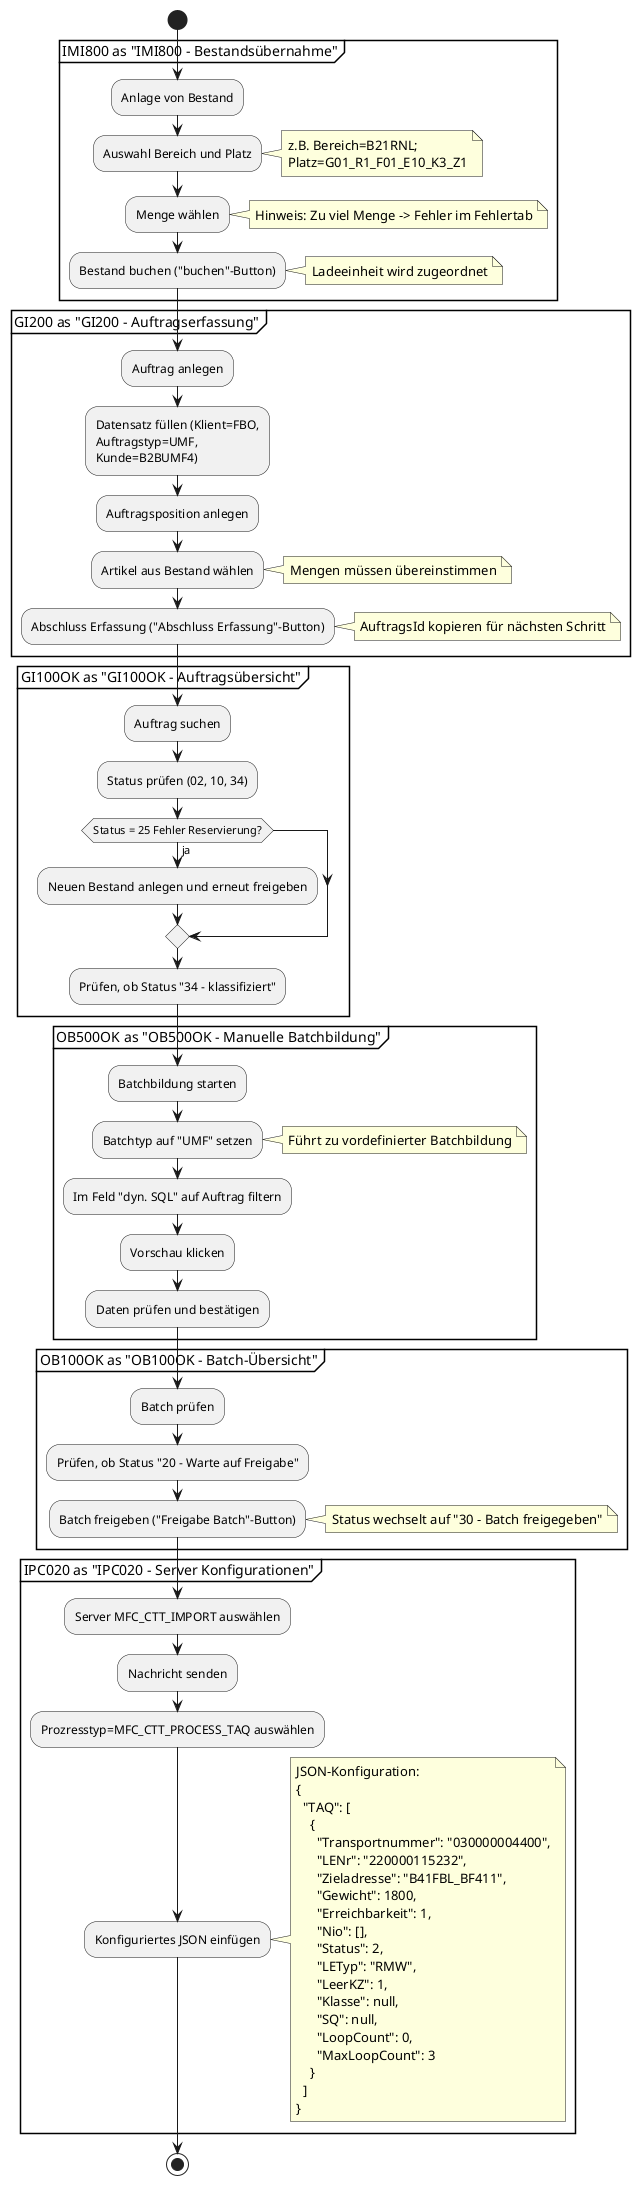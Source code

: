 @startuml umfuhr_wf_act

start

partition IMI800 as "IMI800 - Bestandsübernahme" {
  :Anlage von Bestand;
  :Auswahl Bereich und Platz;
  note right: z.B. Bereich=B21RNL;\nPlatz=G01_R1_F01_E10_K3_Z1
  :Menge wählen;
  note right: Hinweis: Zu viel Menge -> Fehler im Fehlertab
  :Bestand buchen ("buchen"-Button);
  note right: Ladeeinheit wird zugeordnet
}

partition GI200 as "GI200 - Auftragserfassung" {
  :Auftrag anlegen;
  :Datensatz füllen (Klient=FBO,\nAuftragstyp=UMF,\nKunde=B2BUMF4);
  :Auftragsposition anlegen;
  :Artikel aus Bestand wählen;
  note right: Mengen müssen übereinstimmen
  :Abschluss Erfassung ("Abschluss Erfassung"-Button);
  note right: AuftragsId kopieren für nächsten Schritt
}

partition GI100OK as "GI100OK - Auftragsübersicht" {
  :Auftrag suchen;
  :Status prüfen (02, 10, 34);
  if (Status = 25 Fehler Reservierung?) then (ja)
    :Neuen Bestand anlegen und erneut freigeben;
  endif
  :Prüfen, ob Status "34 - klassifiziert";
}

partition OB500OK as "OB500OK - Manuelle Batchbildung" {
  :Batchbildung starten;
  :Batchtyp auf "UMF" setzen;
  note right: Führt zu vordefinierter Batchbildung
  :Im Feld "dyn. SQL" auf Auftrag filtern;
  :Vorschau klicken;
  :Daten prüfen und bestätigen;
}

partition OB100OK as "OB100OK - Batch-Übersicht" {
  :Batch prüfen;
  :Prüfen, ob Status "20 - Warte auf Freigabe";
  :Batch freigeben ("Freigabe Batch"-Button);
  note right: Status wechselt auf "30 - Batch freigegeben"
}

partition IPC020 as "IPC020 - Server Konfigurationen" {
  :Server MFC_CTT_IMPORT auswählen;
  :Nachricht senden;
  :Prozresstyp=MFC_CTT_PROCESS_TAQ auswählen;
  :Konfiguriertes JSON einfügen;
  note right
    JSON-Konfiguration:
    {
      "TAQ": [
        {
          "Transportnummer": "030000004400",
          "LENr": "220000115232",
          "Zieladresse": "B41FBL_BF411",
          "Gewicht": 1800,
          "Erreichbarkeit": 1,
          "Nio": [],
          "Status": 2,
          "LETyp": "RMW",
          "LeerKZ": 1,
          "Klasse": null,
          "SQ": null,
          "LoopCount": 0,
          "MaxLoopCount": 3
        }
      ]
    }
  end note
}

stop

@enduml